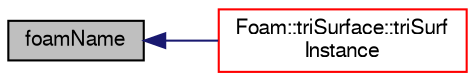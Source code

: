 digraph "foamName"
{
  bgcolor="transparent";
  edge [fontname="FreeSans",fontsize="10",labelfontname="FreeSans",labelfontsize="10"];
  node [fontname="FreeSans",fontsize="10",shape=record];
  rankdir="LR";
  Node9 [label="foamName",height=0.2,width=0.4,color="black", fillcolor="grey75", style="filled", fontcolor="black"];
  Node9 -> Node10 [dir="back",color="midnightblue",fontsize="10",style="solid",fontname="FreeSans"];
  Node10 [label="Foam::triSurface::triSurf\lInstance",height=0.2,width=0.4,color="red",URL="$a30598.html#a1ab8d8beae9ae13c09674c78df71224a",tooltip="Name of triSurface directory to use. "];
}
